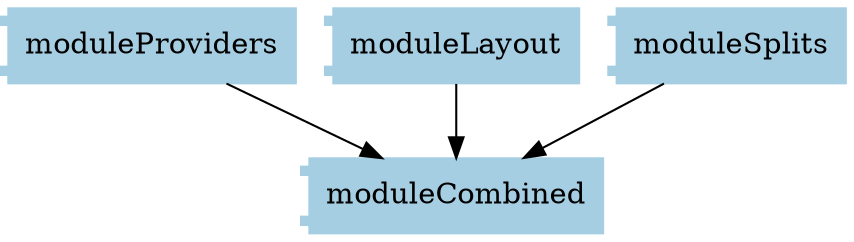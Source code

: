 digraph dependencies {
  node[shape="component",style="filled",colorscheme=paired12]


    node[shape="component"]
    "moduleCombined"[label="moduleCombined", color=1]

    
      "moduleProviders"[label="moduleProviders", color=1]
      "moduleProviders" -> "moduleCombined"
    
      "moduleLayout"[label="moduleLayout", color=1]
      "moduleLayout" -> "moduleCombined"
    
      "moduleSplits"[label="moduleSplits", color=1]
      "moduleSplits" -> "moduleCombined"
    


    node[shape="ellipse"]
    


    

    

    

    node[shape="cds"]
    

    









    node[shape="ellipse",style="filled", color=9]
    

    


    

    

    

    


}
